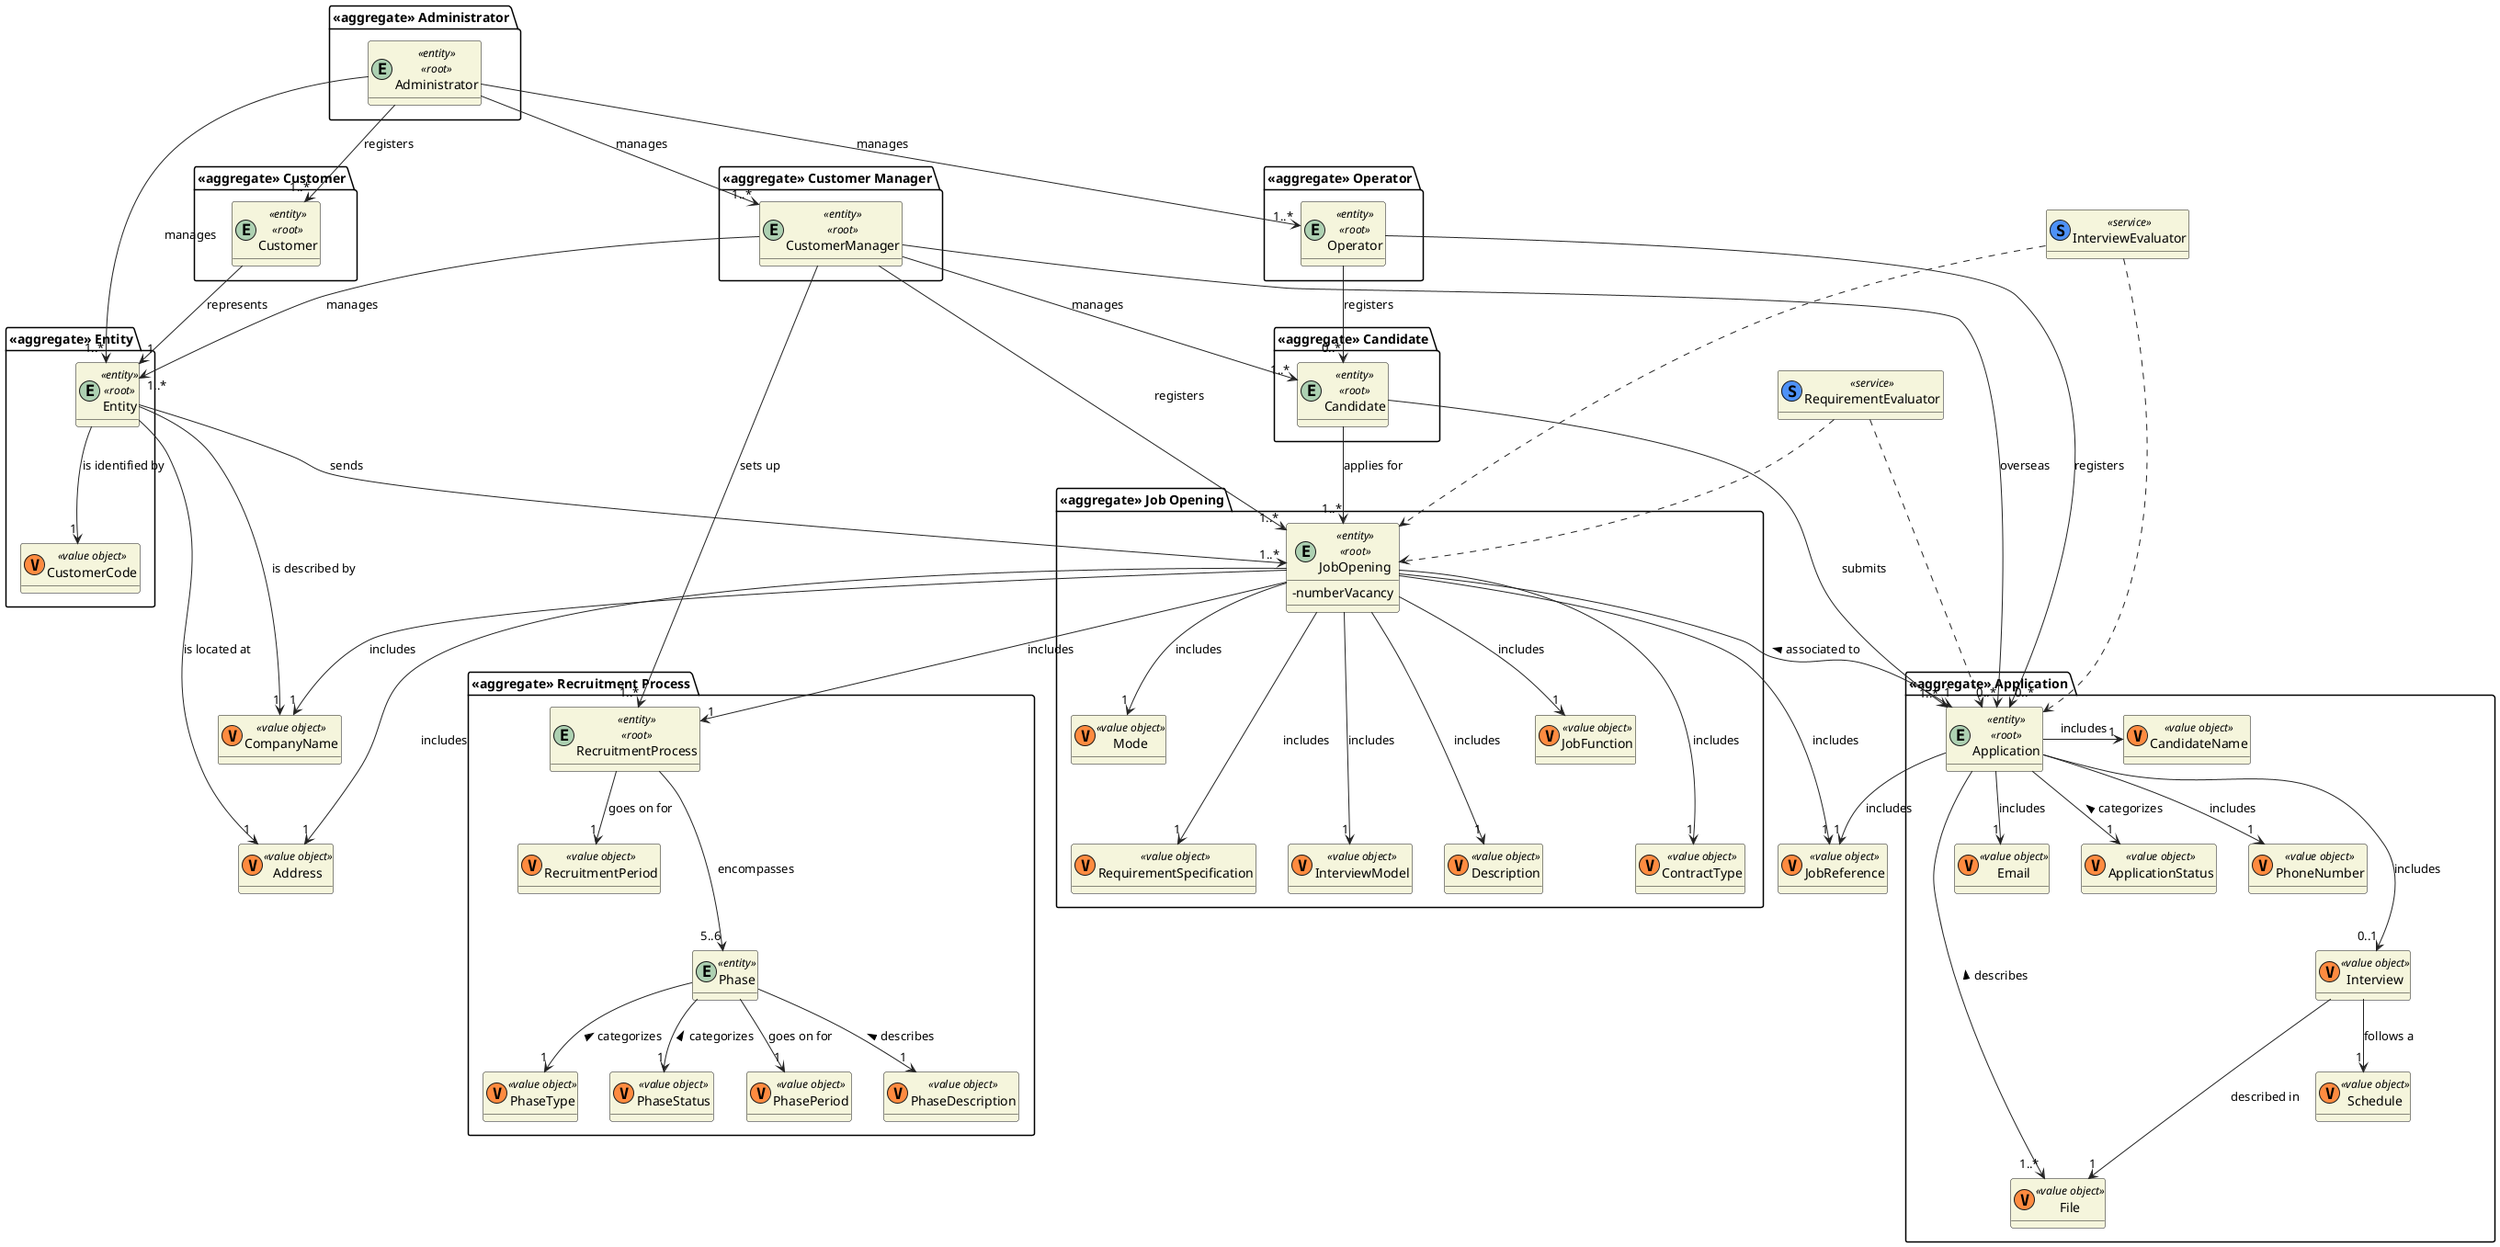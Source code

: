 @startuml
'https://plantuml.com/class-diagram

skinparam classAttributeIconSize 0
hide empty attributes
skinparam classBackgroundColor beige
skinparam ArrowColor #222222



'SHARED VALUE OBJETS
    class JobReference <<(V,#FF8B40) value object>> {}
    class Address <<(V,#FF8B40) value object>> {}
    class CompanyName <<(V,#FF8B40) value object>> {}

'SERVICES
    class RequirementEvaluator <<(S,#4d91f7) service>> {}
    class InterviewEvaluator <<(S,#4d91f7) service>> {}

'AGGREGATES
package "<<aggregate>> Job Opening" {
    entity JobOpening <<entity>> <<root>> {
    - numberVacancy
    }
    class JobFunction <<(V,#FF8B40) value object>> {}
    class ContractType <<(V,#FF8B40) value object>> {}
    class Mode <<(V,#FF8B40) value object>> {}

    class RequirementSpecification <<(V,#FF8B40) value object>> {}
     class InterviewModel <<(V,#FF8B40) value object>> {}
    class Description <<(V,#FF8B40) value object>> {}
}
package "<<aggregate>> Administrator" {
    entity Administrator <<entity>> <<root>>  {}
}
package "<<aggregate>> Customer Manager" {
    entity CustomerManager <<entity>> <<root>>  {}
}
package "<<aggregate>> Entity" {
    entity Entity <<entity>> <<root>>  {}
    class CustomerCode <<(V,#FF8B40) value object>> {}
}
package "<<aggregate>> Customer" {
    entity Customer <<entity>> <<root>> {}
    }
package "<<aggregate>> Operator" {
    entity Operator <<entity>> <<root>> {}
}
    package "<<aggregate>> Candidate" {
    entity Candidate <<entity>>  <<root>>{}
}

package "<<aggregate>> Application" {
    entity Application <<entity>><<root>>  {}
    class Email <<(V,#FF8B40) value object>> {}
    class ApplicationStatus <<(V,#FF8B40) value object>> {}
    class CandidateName <<(V,#FF8B40) value object>> {}
    class PhoneNumber <<(V,#FF8B40) value object>> {}
    class Interview <<(V,#FF8B40) value object>>   {}
    class Schedule <<(V,#FF8B40) value object>> {}
     class File <<(V,#FF8B40) value object>> {}
}

package "<<aggregate>> Recruitment Process" {
    entity RecruitmentProcess <<entity>> <<root>> {}
    class RecruitmentPeriod <<(V,#FF8B40) value object>> {}
    entity Phase <<entity>> {}
    class PhasePeriod <<(V,#FF8B40) value object>> {}
    class PhaseDescription <<(V,#FF8B40) value object>> {}
    class PhaseType <<(V,#FF8B40) value object>> {}
    class PhaseStatus <<(V,#FF8B40) value object>> {}
}


'ASSOCIATIONS
Administrator -> "1..*" Entity: manages
Administrator --> "1..*" CustomerManager : manages
Administrator -> "1..*" Operator : manages
Administrator -> "1..*" Customer : registers
'--
Entity --> "1..*" JobOpening : sends
Entity --> "1" CompanyName : is described by
Entity --> "1" Address : is located at
Entity --> "1" CustomerCode : is identified by
'--
CustomerManager --> "1..*" Entity: manages
CustomerManager -> "1..*" JobOpening: registers
CustomerManager ---> "0..*" Application : overseas
CustomerManager --> "1..*" RecruitmentProcess : sets up
CustomerManager --> "1..*" Candidate : manages
'--
Operator --> "0..*" Candidate : registers
Operator --> "0..*" Application : registers
'--
Candidate --> "1..*" Application : submits
Candidate --> "1..*" JobOpening : applies for
'--
Customer --> "1" Entity :  represents
'--
JobOpening ---> "1"  JobReference : includes
JobOpening --> "1"  Mode : includes
JobOpening ---> "1"  Address : includes
JobOpening --> "1"  JobFunction : includes
JobOpening ---> "1"  Description : includes
JobOpening ---> "1"  ContractType : includes
JobOpening --> "1"  CompanyName : includes
JobOpening ---> "1"  RequirementSpecification : includes
JobOpening ---> "1"  InterviewModel : includes
JobOpening --> "1"  RecruitmentProcess : includes
JobOpening --> "1"  Application : associated to <
'--
RecruitmentProcess --> "1" RecruitmentPeriod : goes on for
RecruitmentProcess ---> "5..6" Phase : encompasses
'--
Phase --> "1" PhasePeriod :  goes on for
Phase --> "1" PhaseType : categorizes <
Phase --> "1" PhaseStatus : categorizes <
Phase --> "1" PhaseDescription : describes <
'--
Application ---> "0..1" Interview : includes
Application --> "1" JobReference : includes
Application --> "1" Email: includes
Application -> "1" CandidateName: includes
Application --> "1" PhoneNumber: includes
Application -> "1..*" File : describes <
Application --> "1" ApplicationStatus : categorizes <
'--
RequirementEvaluator .-> Application
RequirementEvaluator .-> JobOpening
'--
InterviewEvaluator .--> Application
InterviewEvaluator .--> JobOpening
'--
Interview ---> "1" File: described in
Interview --> "1" Schedule : follows a

@enduml
